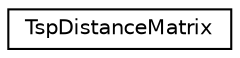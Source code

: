 digraph "Graphical Class Hierarchy"
{
 // LATEX_PDF_SIZE
  edge [fontname="Helvetica",fontsize="10",labelfontname="Helvetica",labelfontsize="10"];
  node [fontname="Helvetica",fontsize="10",shape=record];
  rankdir="LR";
  Node0 [label="TspDistanceMatrix",height=0.2,width=0.4,color="black", fillcolor="white", style="filled",URL="$classTspDistanceMatrix.html",tooltip="Minimal TSP using distance matrix."];
}
